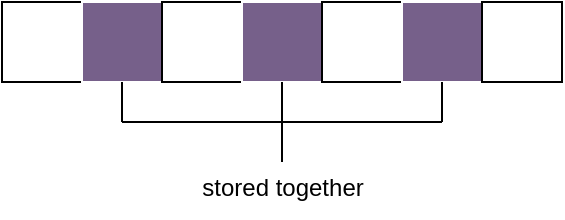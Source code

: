 <mxfile version="24.2.5" type="device">
  <diagram name="Page-1" id="0VT4blGAHRpb7GKOIzbE">
    <mxGraphModel dx="371" dy="273" grid="1" gridSize="10" guides="1" tooltips="1" connect="1" arrows="1" fold="1" page="1" pageScale="1" pageWidth="850" pageHeight="1100" math="0" shadow="0">
      <root>
        <mxCell id="0" />
        <mxCell id="1" parent="0" />
        <mxCell id="Y-kcfc020CAqW92f1bQ0-3" value="" style="rounded=0;whiteSpace=wrap;html=1;" vertex="1" parent="1">
          <mxGeometry x="200" y="120" width="40" height="40" as="geometry" />
        </mxCell>
        <mxCell id="Y-kcfc020CAqW92f1bQ0-4" value="" style="rounded=0;whiteSpace=wrap;html=1;fillColor=#76608a;fontColor=#ffffff;strokeColor=#ffffff;" vertex="1" parent="1">
          <mxGeometry x="240" y="120" width="40" height="40" as="geometry" />
        </mxCell>
        <mxCell id="Y-kcfc020CAqW92f1bQ0-5" value="" style="rounded=0;whiteSpace=wrap;html=1;" vertex="1" parent="1">
          <mxGeometry x="280" y="120" width="40" height="40" as="geometry" />
        </mxCell>
        <mxCell id="Y-kcfc020CAqW92f1bQ0-6" value="" style="rounded=0;whiteSpace=wrap;html=1;fillColor=#76608a;fontColor=#ffffff;strokeColor=#ffffff;" vertex="1" parent="1">
          <mxGeometry x="320" y="120" width="40" height="40" as="geometry" />
        </mxCell>
        <mxCell id="Y-kcfc020CAqW92f1bQ0-7" value="" style="rounded=0;whiteSpace=wrap;html=1;" vertex="1" parent="1">
          <mxGeometry x="360" y="120" width="40" height="40" as="geometry" />
        </mxCell>
        <mxCell id="Y-kcfc020CAqW92f1bQ0-8" value="" style="rounded=0;whiteSpace=wrap;html=1;fillColor=#76608a;fontColor=#ffffff;strokeColor=#ffffff;" vertex="1" parent="1">
          <mxGeometry x="400" y="120" width="40" height="40" as="geometry" />
        </mxCell>
        <mxCell id="Y-kcfc020CAqW92f1bQ0-9" value="" style="rounded=0;whiteSpace=wrap;html=1;" vertex="1" parent="1">
          <mxGeometry x="440" y="120" width="40" height="40" as="geometry" />
        </mxCell>
        <mxCell id="Y-kcfc020CAqW92f1bQ0-10" value="" style="endArrow=none;html=1;rounded=0;entryX=0.5;entryY=1;entryDx=0;entryDy=0;" edge="1" parent="1" target="Y-kcfc020CAqW92f1bQ0-6">
          <mxGeometry width="50" height="50" relative="1" as="geometry">
            <mxPoint x="340" y="200" as="sourcePoint" />
            <mxPoint x="340" y="170" as="targetPoint" />
          </mxGeometry>
        </mxCell>
        <mxCell id="Y-kcfc020CAqW92f1bQ0-11" value="" style="endArrow=none;html=1;rounded=0;" edge="1" parent="1">
          <mxGeometry width="50" height="50" relative="1" as="geometry">
            <mxPoint x="260" y="180" as="sourcePoint" />
            <mxPoint x="420" y="180" as="targetPoint" />
          </mxGeometry>
        </mxCell>
        <mxCell id="Y-kcfc020CAqW92f1bQ0-12" value="" style="endArrow=none;html=1;rounded=0;entryX=0.5;entryY=1;entryDx=0;entryDy=0;" edge="1" parent="1" target="Y-kcfc020CAqW92f1bQ0-4">
          <mxGeometry width="50" height="50" relative="1" as="geometry">
            <mxPoint x="260" y="180" as="sourcePoint" />
            <mxPoint x="360" y="200" as="targetPoint" />
          </mxGeometry>
        </mxCell>
        <mxCell id="Y-kcfc020CAqW92f1bQ0-13" value="" style="endArrow=none;html=1;rounded=0;entryX=0.5;entryY=1;entryDx=0;entryDy=0;" edge="1" parent="1" target="Y-kcfc020CAqW92f1bQ0-8">
          <mxGeometry width="50" height="50" relative="1" as="geometry">
            <mxPoint x="420" y="180" as="sourcePoint" />
            <mxPoint x="360" y="200" as="targetPoint" />
          </mxGeometry>
        </mxCell>
        <mxCell id="Y-kcfc020CAqW92f1bQ0-14" value="stored together" style="text;html=1;align=center;verticalAlign=middle;resizable=0;points=[];autosize=1;strokeColor=none;fillColor=none;" vertex="1" parent="1">
          <mxGeometry x="290" y="198" width="100" height="30" as="geometry" />
        </mxCell>
      </root>
    </mxGraphModel>
  </diagram>
</mxfile>
